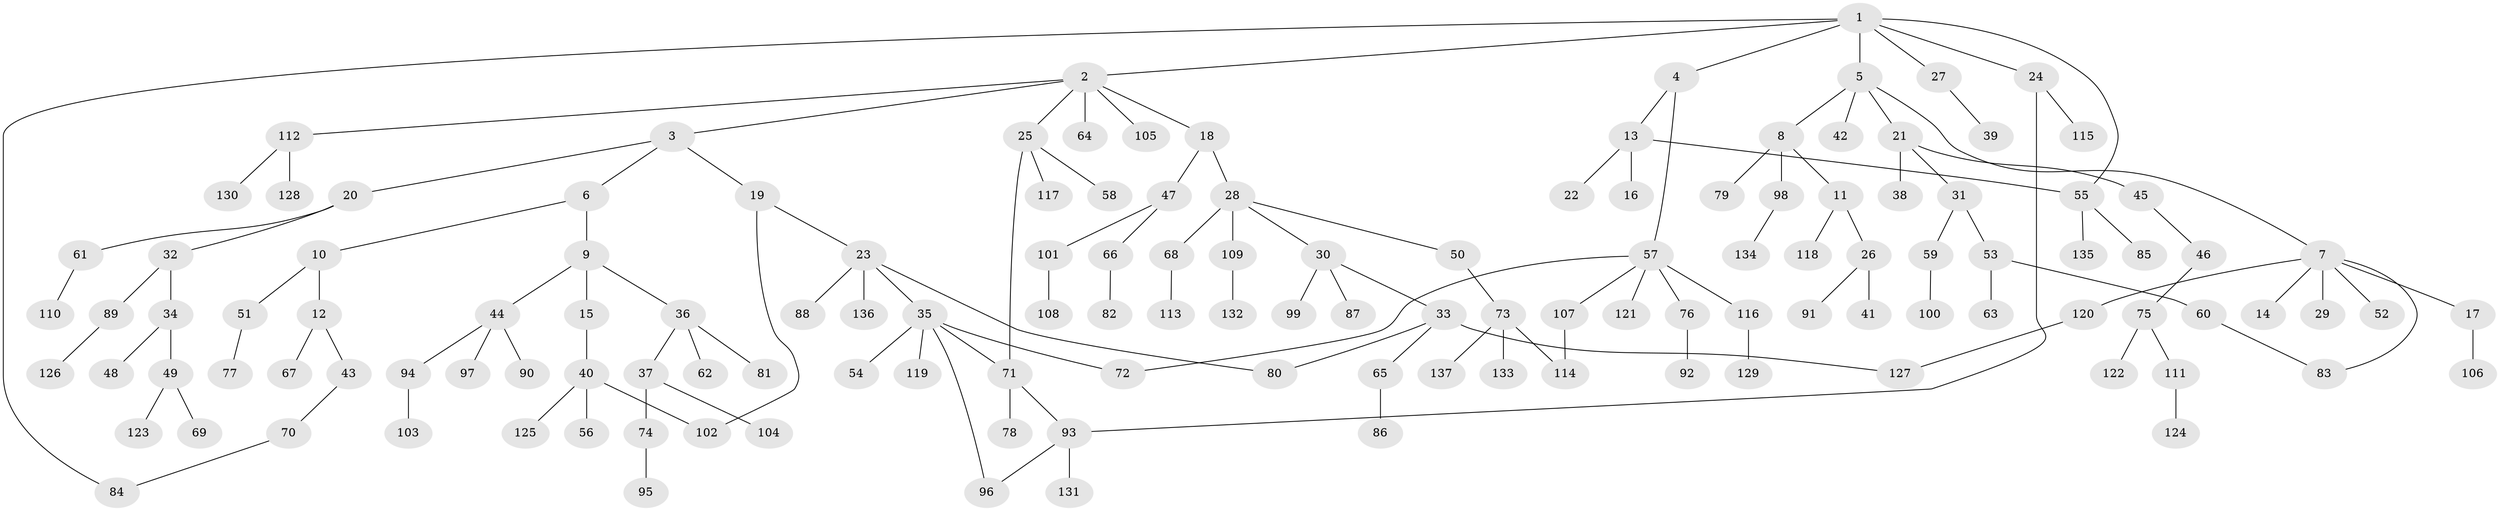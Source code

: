 // Generated by graph-tools (version 1.1) at 2025/25/03/09/25 03:25:35]
// undirected, 137 vertices, 147 edges
graph export_dot {
graph [start="1"]
  node [color=gray90,style=filled];
  1;
  2;
  3;
  4;
  5;
  6;
  7;
  8;
  9;
  10;
  11;
  12;
  13;
  14;
  15;
  16;
  17;
  18;
  19;
  20;
  21;
  22;
  23;
  24;
  25;
  26;
  27;
  28;
  29;
  30;
  31;
  32;
  33;
  34;
  35;
  36;
  37;
  38;
  39;
  40;
  41;
  42;
  43;
  44;
  45;
  46;
  47;
  48;
  49;
  50;
  51;
  52;
  53;
  54;
  55;
  56;
  57;
  58;
  59;
  60;
  61;
  62;
  63;
  64;
  65;
  66;
  67;
  68;
  69;
  70;
  71;
  72;
  73;
  74;
  75;
  76;
  77;
  78;
  79;
  80;
  81;
  82;
  83;
  84;
  85;
  86;
  87;
  88;
  89;
  90;
  91;
  92;
  93;
  94;
  95;
  96;
  97;
  98;
  99;
  100;
  101;
  102;
  103;
  104;
  105;
  106;
  107;
  108;
  109;
  110;
  111;
  112;
  113;
  114;
  115;
  116;
  117;
  118;
  119;
  120;
  121;
  122;
  123;
  124;
  125;
  126;
  127;
  128;
  129;
  130;
  131;
  132;
  133;
  134;
  135;
  136;
  137;
  1 -- 2;
  1 -- 4;
  1 -- 5;
  1 -- 24;
  1 -- 27;
  1 -- 55;
  1 -- 84;
  2 -- 3;
  2 -- 18;
  2 -- 25;
  2 -- 64;
  2 -- 105;
  2 -- 112;
  3 -- 6;
  3 -- 19;
  3 -- 20;
  4 -- 13;
  4 -- 57;
  5 -- 7;
  5 -- 8;
  5 -- 21;
  5 -- 42;
  6 -- 9;
  6 -- 10;
  7 -- 14;
  7 -- 17;
  7 -- 29;
  7 -- 52;
  7 -- 120;
  7 -- 83;
  8 -- 11;
  8 -- 79;
  8 -- 98;
  9 -- 15;
  9 -- 36;
  9 -- 44;
  10 -- 12;
  10 -- 51;
  11 -- 26;
  11 -- 118;
  12 -- 43;
  12 -- 67;
  13 -- 16;
  13 -- 22;
  13 -- 55;
  15 -- 40;
  17 -- 106;
  18 -- 28;
  18 -- 47;
  19 -- 23;
  19 -- 102;
  20 -- 32;
  20 -- 61;
  21 -- 31;
  21 -- 38;
  21 -- 45;
  23 -- 35;
  23 -- 88;
  23 -- 136;
  23 -- 80;
  24 -- 115;
  24 -- 93;
  25 -- 58;
  25 -- 71;
  25 -- 117;
  26 -- 41;
  26 -- 91;
  27 -- 39;
  28 -- 30;
  28 -- 50;
  28 -- 68;
  28 -- 109;
  30 -- 33;
  30 -- 87;
  30 -- 99;
  31 -- 53;
  31 -- 59;
  32 -- 34;
  32 -- 89;
  33 -- 65;
  33 -- 80;
  33 -- 127;
  34 -- 48;
  34 -- 49;
  35 -- 54;
  35 -- 119;
  35 -- 72;
  35 -- 96;
  35 -- 71;
  36 -- 37;
  36 -- 62;
  36 -- 81;
  37 -- 74;
  37 -- 104;
  40 -- 56;
  40 -- 102;
  40 -- 125;
  43 -- 70;
  44 -- 90;
  44 -- 94;
  44 -- 97;
  45 -- 46;
  46 -- 75;
  47 -- 66;
  47 -- 101;
  49 -- 69;
  49 -- 123;
  50 -- 73;
  51 -- 77;
  53 -- 60;
  53 -- 63;
  55 -- 85;
  55 -- 135;
  57 -- 72;
  57 -- 76;
  57 -- 107;
  57 -- 116;
  57 -- 121;
  59 -- 100;
  60 -- 83;
  61 -- 110;
  65 -- 86;
  66 -- 82;
  68 -- 113;
  70 -- 84;
  71 -- 78;
  71 -- 93;
  73 -- 114;
  73 -- 133;
  73 -- 137;
  74 -- 95;
  75 -- 111;
  75 -- 122;
  76 -- 92;
  89 -- 126;
  93 -- 96;
  93 -- 131;
  94 -- 103;
  98 -- 134;
  101 -- 108;
  107 -- 114;
  109 -- 132;
  111 -- 124;
  112 -- 128;
  112 -- 130;
  116 -- 129;
  120 -- 127;
}
